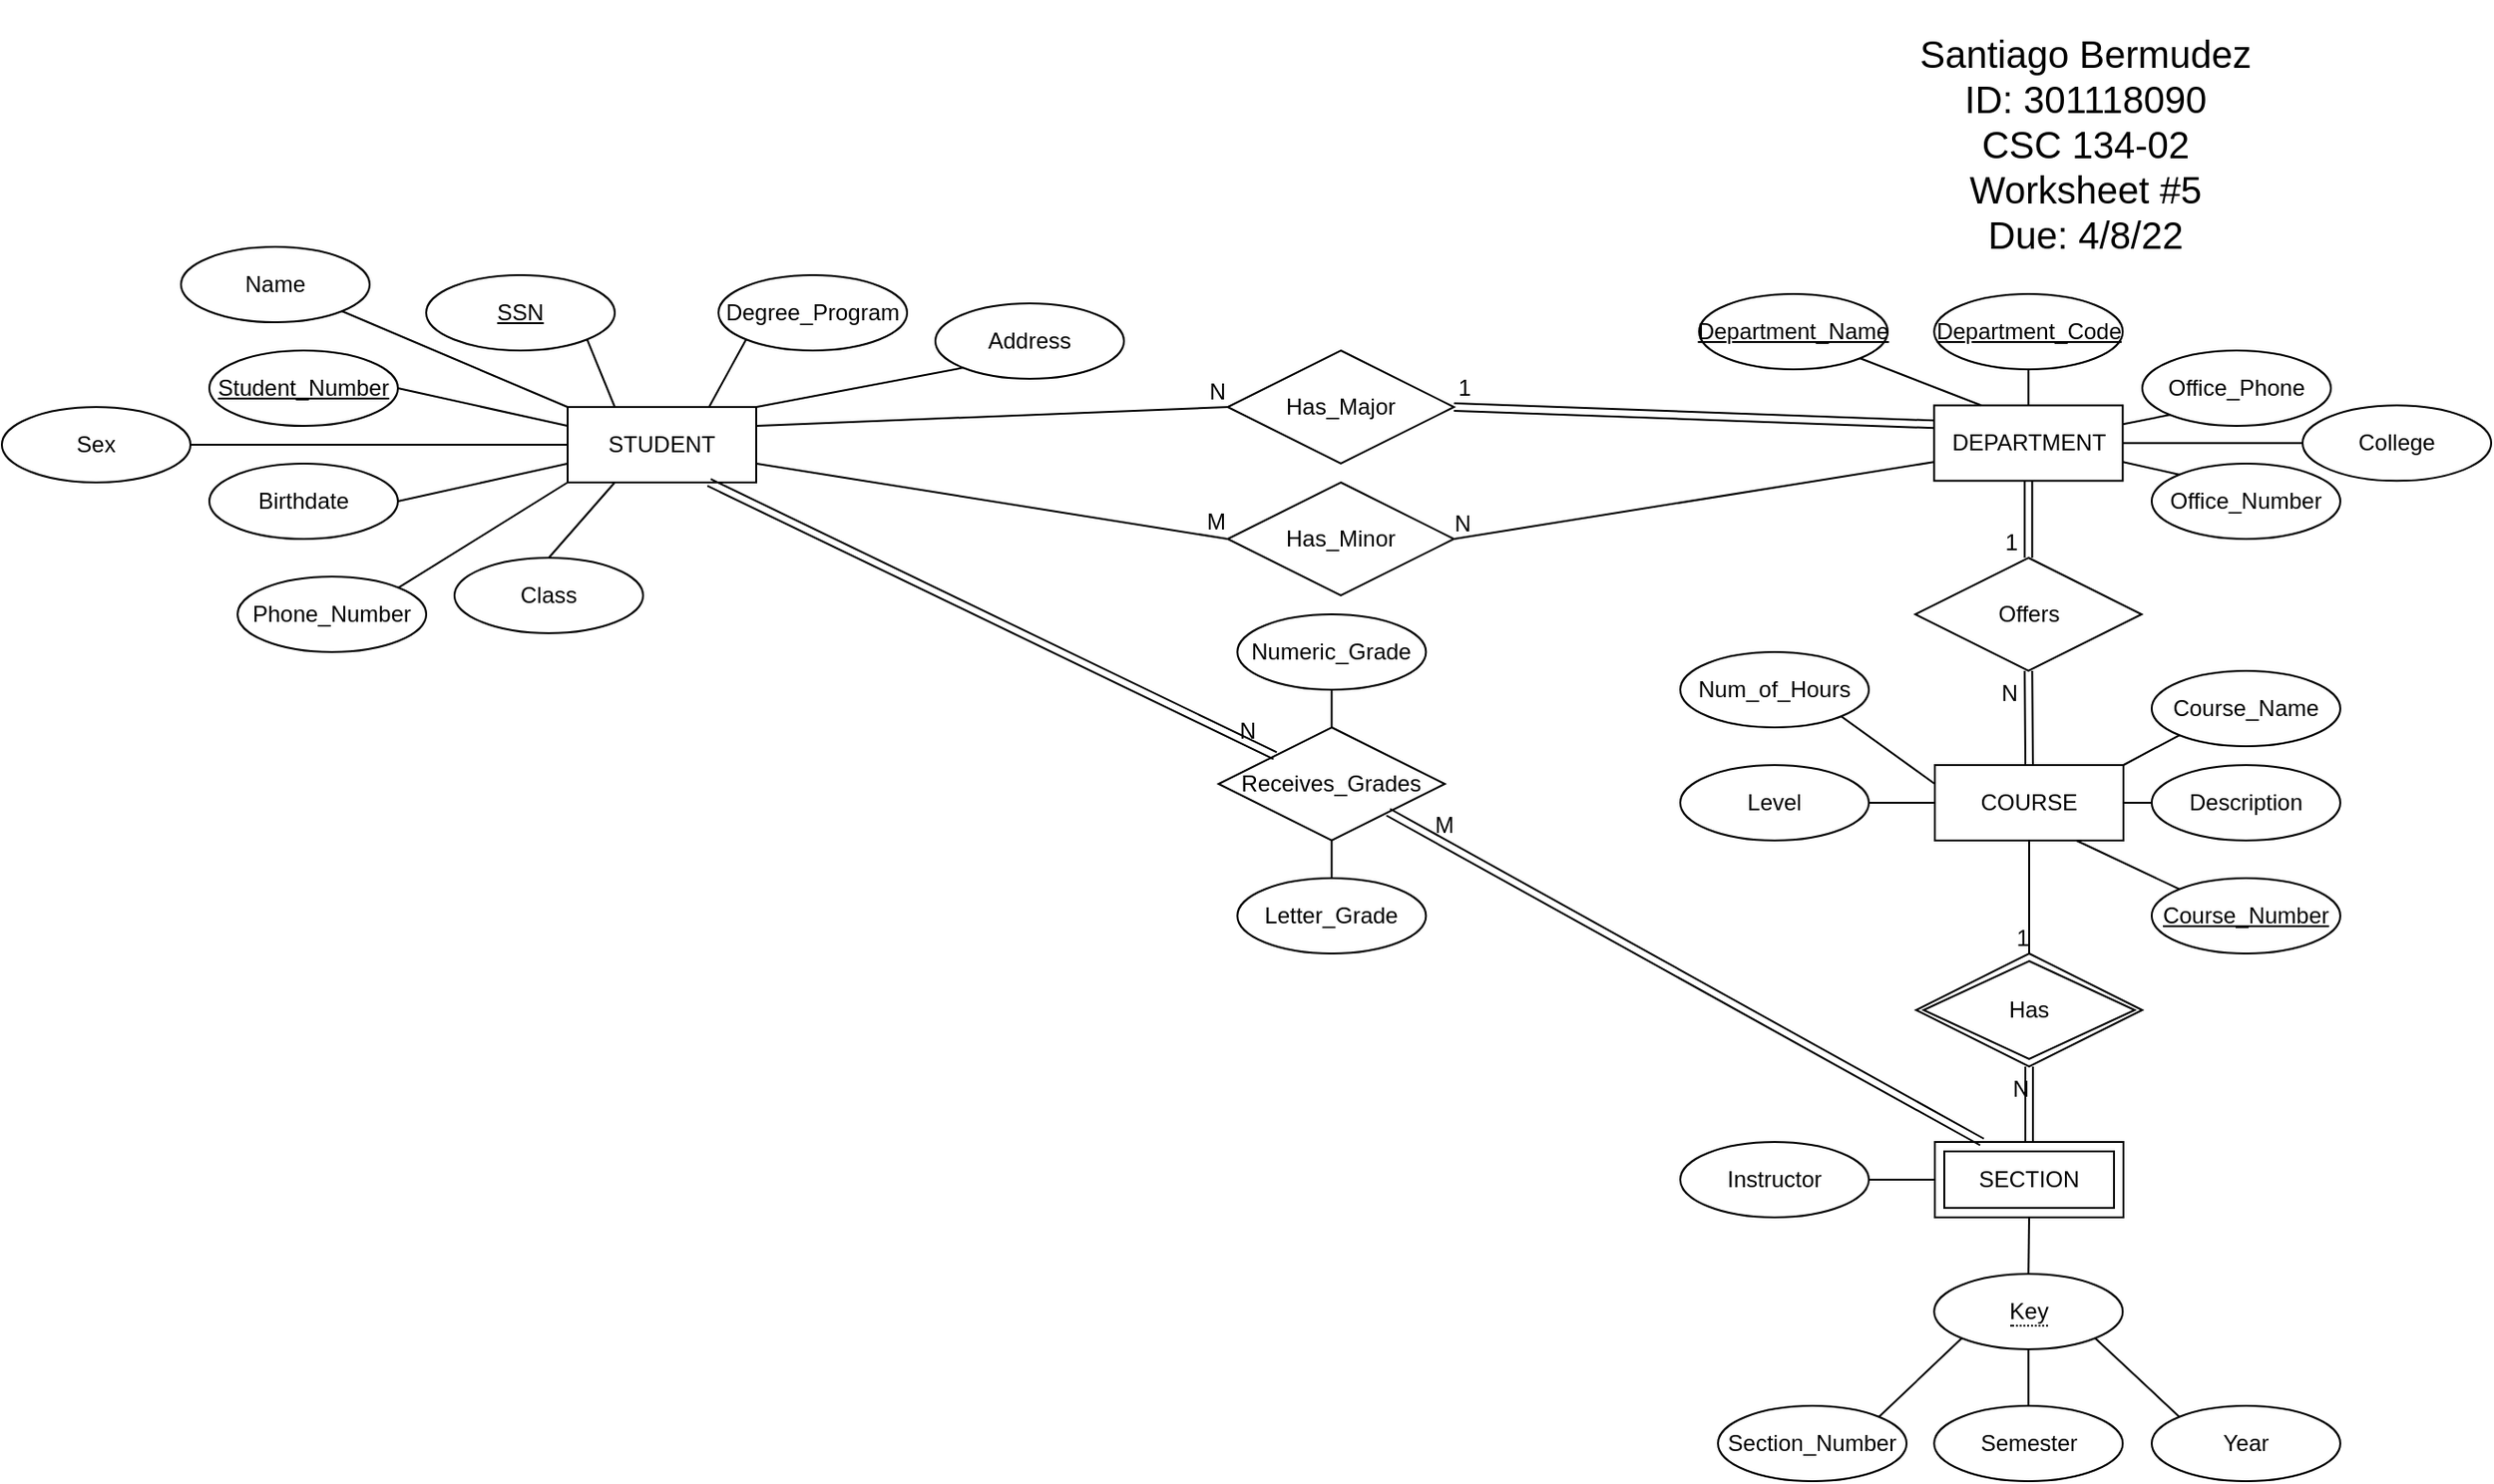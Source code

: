 <mxfile version="17.4.1" type="device"><diagram id="R2lEEEUBdFMjLlhIrx00" name="Page-1"><mxGraphModel dx="1240" dy="689" grid="1" gridSize="10" guides="1" tooltips="1" connect="1" arrows="1" fold="1" page="1" pageScale="1" pageWidth="850" pageHeight="1100" math="0" shadow="0" extFonts="Permanent Marker^https://fonts.googleapis.com/css?family=Permanent+Marker"><root><mxCell id="0"/><mxCell id="1" parent="0"/><mxCell id="Pw8z1B_NRSeYk_4w6fnm-44" style="edgeStyle=none;rounded=0;orthogonalLoop=1;jettySize=auto;html=1;exitX=0;exitY=1;exitDx=0;exitDy=0;entryX=1;entryY=0;entryDx=0;entryDy=0;endArrow=none;endFill=0;" parent="1" source="Pw8z1B_NRSeYk_4w6fnm-2" target="Pw8z1B_NRSeYk_4w6fnm-37" edge="1"><mxGeometry relative="1" as="geometry"/></mxCell><mxCell id="Pw8z1B_NRSeYk_4w6fnm-2" value="STUDENT" style="whiteSpace=wrap;html=1;align=center;" parent="1" vertex="1"><mxGeometry x="415" y="315" width="100" height="40" as="geometry"/></mxCell><mxCell id="Pw8z1B_NRSeYk_4w6fnm-55" style="edgeStyle=none;rounded=0;orthogonalLoop=1;jettySize=auto;html=1;exitX=1;exitY=1;exitDx=0;exitDy=0;entryX=0.25;entryY=0;entryDx=0;entryDy=0;endArrow=none;endFill=0;" parent="1" source="Pw8z1B_NRSeYk_4w6fnm-5" target="Pw8z1B_NRSeYk_4w6fnm-2" edge="1"><mxGeometry relative="1" as="geometry"/></mxCell><mxCell id="Pw8z1B_NRSeYk_4w6fnm-5" value="SSN" style="ellipse;whiteSpace=wrap;html=1;align=center;fontStyle=4;" parent="1" vertex="1"><mxGeometry x="340" y="245" width="100" height="40" as="geometry"/></mxCell><mxCell id="Pw8z1B_NRSeYk_4w6fnm-34" style="edgeStyle=none;rounded=0;orthogonalLoop=1;jettySize=auto;html=1;exitX=1;exitY=1;exitDx=0;exitDy=0;entryX=0;entryY=0;entryDx=0;entryDy=0;endArrow=none;endFill=0;" parent="1" source="Pw8z1B_NRSeYk_4w6fnm-6" target="Pw8z1B_NRSeYk_4w6fnm-2" edge="1"><mxGeometry relative="1" as="geometry"/></mxCell><mxCell id="Pw8z1B_NRSeYk_4w6fnm-6" value="Name" style="ellipse;whiteSpace=wrap;html=1;align=center;" parent="1" vertex="1"><mxGeometry x="210" y="230" width="100" height="40" as="geometry"/></mxCell><mxCell id="Pw8z1B_NRSeYk_4w6fnm-52" style="edgeStyle=none;rounded=0;orthogonalLoop=1;jettySize=auto;html=1;exitX=0;exitY=1;exitDx=0;exitDy=0;entryX=1;entryY=0;entryDx=0;entryDy=0;endArrow=none;endFill=0;" parent="1" source="Pw8z1B_NRSeYk_4w6fnm-16" target="Pw8z1B_NRSeYk_4w6fnm-2" edge="1"><mxGeometry relative="1" as="geometry"/></mxCell><mxCell id="Pw8z1B_NRSeYk_4w6fnm-16" value="Address" style="ellipse;whiteSpace=wrap;html=1;align=center;labelBackgroundColor=#ffffff;" parent="1" vertex="1"><mxGeometry x="610" y="260" width="100" height="40" as="geometry"/></mxCell><mxCell id="Pw8z1B_NRSeYk_4w6fnm-37" value="Phone_Number" style="ellipse;whiteSpace=wrap;html=1;align=center;labelBackgroundColor=#ffffff;" parent="1" vertex="1"><mxGeometry x="240" y="405" width="100" height="40" as="geometry"/></mxCell><mxCell id="Pw8z1B_NRSeYk_4w6fnm-59" style="edgeStyle=none;rounded=0;orthogonalLoop=1;jettySize=auto;html=1;exitX=1;exitY=0.5;exitDx=0;exitDy=0;entryX=0;entryY=0.25;entryDx=0;entryDy=0;endArrow=none;endFill=0;" parent="1" source="Pw8z1B_NRSeYk_4w6fnm-45" target="Pw8z1B_NRSeYk_4w6fnm-2" edge="1"><mxGeometry relative="1" as="geometry"/></mxCell><mxCell id="Pw8z1B_NRSeYk_4w6fnm-45" value="Student_Number" style="ellipse;whiteSpace=wrap;html=1;align=center;fontStyle=4;" parent="1" vertex="1"><mxGeometry x="225" y="285" width="100" height="40" as="geometry"/></mxCell><mxCell id="Pw8z1B_NRSeYk_4w6fnm-58" style="edgeStyle=none;rounded=0;orthogonalLoop=1;jettySize=auto;html=1;exitX=1;exitY=0.5;exitDx=0;exitDy=0;entryX=0;entryY=0.75;entryDx=0;entryDy=0;endArrow=none;endFill=0;" parent="1" source="Pw8z1B_NRSeYk_4w6fnm-47" target="Pw8z1B_NRSeYk_4w6fnm-2" edge="1"><mxGeometry relative="1" as="geometry"/></mxCell><mxCell id="Pw8z1B_NRSeYk_4w6fnm-47" value="Birthdate" style="ellipse;whiteSpace=wrap;html=1;align=center;" parent="1" vertex="1"><mxGeometry x="225" y="345" width="100" height="40" as="geometry"/></mxCell><mxCell id="Pw8z1B_NRSeYk_4w6fnm-57" style="edgeStyle=none;rounded=0;orthogonalLoop=1;jettySize=auto;html=1;exitX=1;exitY=0.5;exitDx=0;exitDy=0;entryX=0;entryY=0.5;entryDx=0;entryDy=0;endArrow=none;endFill=0;" parent="1" source="Pw8z1B_NRSeYk_4w6fnm-48" target="Pw8z1B_NRSeYk_4w6fnm-2" edge="1"><mxGeometry relative="1" as="geometry"/></mxCell><mxCell id="Pw8z1B_NRSeYk_4w6fnm-48" value="Sex" style="ellipse;whiteSpace=wrap;html=1;align=center;" parent="1" vertex="1"><mxGeometry x="115" y="315" width="100" height="40" as="geometry"/></mxCell><mxCell id="tVC_vwt4ehhEIPjyVIqM-13" style="edgeStyle=none;rounded=0;orthogonalLoop=1;jettySize=auto;html=1;exitX=0.5;exitY=0;exitDx=0;exitDy=0;entryX=0.25;entryY=1;entryDx=0;entryDy=0;endArrow=none;endFill=0;" edge="1" parent="1" source="Pw8z1B_NRSeYk_4w6fnm-49" target="Pw8z1B_NRSeYk_4w6fnm-2"><mxGeometry relative="1" as="geometry"/></mxCell><mxCell id="Pw8z1B_NRSeYk_4w6fnm-49" value="Class" style="ellipse;whiteSpace=wrap;html=1;align=center;" parent="1" vertex="1"><mxGeometry x="355" y="395" width="100" height="40" as="geometry"/></mxCell><mxCell id="Pw8z1B_NRSeYk_4w6fnm-54" style="edgeStyle=none;rounded=0;orthogonalLoop=1;jettySize=auto;html=1;exitX=0;exitY=1;exitDx=0;exitDy=0;entryX=0.75;entryY=0;entryDx=0;entryDy=0;endArrow=none;endFill=0;" parent="1" source="Pw8z1B_NRSeYk_4w6fnm-51" target="Pw8z1B_NRSeYk_4w6fnm-2" edge="1"><mxGeometry relative="1" as="geometry"/></mxCell><mxCell id="Pw8z1B_NRSeYk_4w6fnm-51" value="Degree_Program" style="ellipse;whiteSpace=wrap;html=1;align=center;" parent="1" vertex="1"><mxGeometry x="495" y="245" width="100" height="40" as="geometry"/></mxCell><mxCell id="e0I_Dxj4sLBH16t9iLK0-49" style="edgeStyle=none;rounded=0;orthogonalLoop=1;jettySize=auto;html=1;exitX=1;exitY=0.5;exitDx=0;exitDy=0;endArrow=none;endFill=0;" parent="1" source="Pw8z1B_NRSeYk_4w6fnm-63" target="Pw8z1B_NRSeYk_4w6fnm-68" edge="1"><mxGeometry relative="1" as="geometry"/></mxCell><mxCell id="Pw8z1B_NRSeYk_4w6fnm-63" value="DEPARTMENT" style="whiteSpace=wrap;html=1;align=center;" parent="1" vertex="1"><mxGeometry x="1139.64" y="314.14" width="100" height="40" as="geometry"/></mxCell><mxCell id="e0I_Dxj4sLBH16t9iLK0-50" style="edgeStyle=none;rounded=0;orthogonalLoop=1;jettySize=auto;html=1;exitX=0;exitY=0;exitDx=0;exitDy=0;entryX=1;entryY=0.75;entryDx=0;entryDy=0;endArrow=none;endFill=0;" parent="1" source="Pw8z1B_NRSeYk_4w6fnm-64" target="Pw8z1B_NRSeYk_4w6fnm-63" edge="1"><mxGeometry relative="1" as="geometry"/></mxCell><mxCell id="Pw8z1B_NRSeYk_4w6fnm-64" value="Office_Number" style="ellipse;whiteSpace=wrap;html=1;align=center;" parent="1" vertex="1"><mxGeometry x="1255" y="345" width="100" height="40" as="geometry"/></mxCell><mxCell id="tVC_vwt4ehhEIPjyVIqM-53" style="edgeStyle=none;rounded=0;orthogonalLoop=1;jettySize=auto;html=1;exitX=1;exitY=1;exitDx=0;exitDy=0;entryX=0.25;entryY=0;entryDx=0;entryDy=0;fontSize=20;endArrow=none;endFill=0;" edge="1" parent="1" source="Pw8z1B_NRSeYk_4w6fnm-65" target="Pw8z1B_NRSeYk_4w6fnm-63"><mxGeometry relative="1" as="geometry"/></mxCell><mxCell id="Pw8z1B_NRSeYk_4w6fnm-65" value="Department_Name" style="ellipse;whiteSpace=wrap;html=1;align=center;fontStyle=4;" parent="1" vertex="1"><mxGeometry x="1015" y="255" width="100" height="40" as="geometry"/></mxCell><mxCell id="e0I_Dxj4sLBH16t9iLK0-24" style="edgeStyle=none;rounded=0;orthogonalLoop=1;jettySize=auto;html=1;exitX=0.5;exitY=1;exitDx=0;exitDy=0;entryX=0.5;entryY=0;entryDx=0;entryDy=0;endArrow=none;endFill=0;" parent="1" target="Pw8z1B_NRSeYk_4w6fnm-63" edge="1"><mxGeometry relative="1" as="geometry"><mxPoint x="1189.64" y="289.14" as="sourcePoint"/></mxGeometry></mxCell><mxCell id="Pw8z1B_NRSeYk_4w6fnm-67" value="Department_Code" style="ellipse;whiteSpace=wrap;html=1;align=center;fontStyle=4;" parent="1" vertex="1"><mxGeometry x="1139.64" y="255" width="100" height="40" as="geometry"/></mxCell><mxCell id="Pw8z1B_NRSeYk_4w6fnm-68" value="College" style="ellipse;whiteSpace=wrap;html=1;align=center;" parent="1" vertex="1"><mxGeometry x="1335" y="314.14" width="100" height="40" as="geometry"/></mxCell><mxCell id="e0I_Dxj4sLBH16t9iLK0-23" style="edgeStyle=none;rounded=0;orthogonalLoop=1;jettySize=auto;html=1;exitX=0;exitY=1;exitDx=0;exitDy=0;entryX=1;entryY=0.25;entryDx=0;entryDy=0;endArrow=none;endFill=0;" parent="1" source="Pw8z1B_NRSeYk_4w6fnm-69" target="Pw8z1B_NRSeYk_4w6fnm-63" edge="1"><mxGeometry relative="1" as="geometry"/></mxCell><mxCell id="Pw8z1B_NRSeYk_4w6fnm-69" value="Office_Phone" style="ellipse;whiteSpace=wrap;html=1;align=center;" parent="1" vertex="1"><mxGeometry x="1250" y="285" width="100" height="40" as="geometry"/></mxCell><mxCell id="tVC_vwt4ehhEIPjyVIqM-21" style="edgeStyle=none;rounded=0;orthogonalLoop=1;jettySize=auto;html=1;exitX=0;exitY=0.5;exitDx=0;exitDy=0;entryX=1;entryY=0.5;entryDx=0;entryDy=0;endArrow=none;endFill=0;" edge="1" parent="1" source="Pw8z1B_NRSeYk_4w6fnm-70" target="Pw8z1B_NRSeYk_4w6fnm-75"><mxGeometry relative="1" as="geometry"/></mxCell><mxCell id="Pw8z1B_NRSeYk_4w6fnm-70" value="COURSE" style="whiteSpace=wrap;html=1;align=center;" parent="1" vertex="1"><mxGeometry x="1140" y="505" width="100" height="40" as="geometry"/></mxCell><mxCell id="e0I_Dxj4sLBH16t9iLK0-8" style="edgeStyle=none;rounded=0;orthogonalLoop=1;jettySize=auto;html=1;exitX=0;exitY=1;exitDx=0;exitDy=0;entryX=1;entryY=0;entryDx=0;entryDy=0;endArrow=none;endFill=0;" parent="1" source="Pw8z1B_NRSeYk_4w6fnm-71" target="Pw8z1B_NRSeYk_4w6fnm-70" edge="1"><mxGeometry relative="1" as="geometry"/></mxCell><mxCell id="Pw8z1B_NRSeYk_4w6fnm-71" value="Course_Name" style="ellipse;whiteSpace=wrap;html=1;align=center;" parent="1" vertex="1"><mxGeometry x="1255" y="455" width="100" height="40" as="geometry"/></mxCell><mxCell id="e0I_Dxj4sLBH16t9iLK0-9" style="edgeStyle=none;rounded=0;orthogonalLoop=1;jettySize=auto;html=1;exitX=0;exitY=0.5;exitDx=0;exitDy=0;entryX=1;entryY=0.5;entryDx=0;entryDy=0;endArrow=none;endFill=0;" parent="1" source="Pw8z1B_NRSeYk_4w6fnm-72" target="Pw8z1B_NRSeYk_4w6fnm-70" edge="1"><mxGeometry relative="1" as="geometry"/></mxCell><mxCell id="Pw8z1B_NRSeYk_4w6fnm-72" value="Description" style="ellipse;whiteSpace=wrap;html=1;align=center;" parent="1" vertex="1"><mxGeometry x="1255" y="505" width="100" height="40" as="geometry"/></mxCell><mxCell id="e0I_Dxj4sLBH16t9iLK0-12" style="edgeStyle=none;rounded=0;orthogonalLoop=1;jettySize=auto;html=1;exitX=0;exitY=0;exitDx=0;exitDy=0;entryX=0.75;entryY=1;entryDx=0;entryDy=0;endArrow=none;endFill=0;" parent="1" source="Pw8z1B_NRSeYk_4w6fnm-73" target="Pw8z1B_NRSeYk_4w6fnm-70" edge="1"><mxGeometry relative="1" as="geometry"/></mxCell><mxCell id="Pw8z1B_NRSeYk_4w6fnm-73" value="Course_Number" style="ellipse;whiteSpace=wrap;html=1;align=center;fontStyle=4;" parent="1" vertex="1"><mxGeometry x="1255" y="565" width="100" height="40" as="geometry"/></mxCell><mxCell id="tVC_vwt4ehhEIPjyVIqM-25" style="edgeStyle=none;rounded=0;orthogonalLoop=1;jettySize=auto;html=1;exitX=1;exitY=1;exitDx=0;exitDy=0;entryX=0;entryY=0.25;entryDx=0;entryDy=0;endArrow=none;endFill=0;" edge="1" parent="1" source="Pw8z1B_NRSeYk_4w6fnm-74" target="Pw8z1B_NRSeYk_4w6fnm-70"><mxGeometry relative="1" as="geometry"/></mxCell><mxCell id="Pw8z1B_NRSeYk_4w6fnm-74" value="Num_of_Hours" style="ellipse;whiteSpace=wrap;html=1;align=center;" parent="1" vertex="1"><mxGeometry x="1005" y="445" width="100" height="40" as="geometry"/></mxCell><mxCell id="Pw8z1B_NRSeYk_4w6fnm-75" value="Level" style="ellipse;whiteSpace=wrap;html=1;align=center;" parent="1" vertex="1"><mxGeometry x="1005" y="505" width="100" height="40" as="geometry"/></mxCell><mxCell id="Pw8z1B_NRSeYk_4w6fnm-78" value="Instructor" style="ellipse;whiteSpace=wrap;html=1;align=center;" parent="1" vertex="1"><mxGeometry x="1005" y="705" width="100" height="40" as="geometry"/></mxCell><mxCell id="Pw8z1B_NRSeYk_4w6fnm-80" value="Year" style="ellipse;whiteSpace=wrap;html=1;align=center;" parent="1" vertex="1"><mxGeometry x="1255" y="845" width="100" height="40" as="geometry"/></mxCell><mxCell id="tVC_vwt4ehhEIPjyVIqM-14" style="edgeStyle=none;rounded=0;orthogonalLoop=1;jettySize=auto;html=1;exitX=0;exitY=0.5;exitDx=0;exitDy=0;endArrow=none;endFill=0;entryX=1;entryY=0.5;entryDx=0;entryDy=0;" edge="1" parent="1" source="Pw8z1B_NRSeYk_4w6fnm-85" target="Pw8z1B_NRSeYk_4w6fnm-78"><mxGeometry relative="1" as="geometry"><mxPoint x="1045" y="724.842" as="targetPoint"/></mxGeometry></mxCell><mxCell id="tVC_vwt4ehhEIPjyVIqM-47" style="edgeStyle=none;rounded=0;orthogonalLoop=1;jettySize=auto;html=1;exitX=0.5;exitY=1;exitDx=0;exitDy=0;entryX=0.5;entryY=0;entryDx=0;entryDy=0;endArrow=none;endFill=0;" edge="1" parent="1" source="Pw8z1B_NRSeYk_4w6fnm-85" target="tVC_vwt4ehhEIPjyVIqM-38"><mxGeometry relative="1" as="geometry"/></mxCell><mxCell id="Pw8z1B_NRSeYk_4w6fnm-85" value="SECTION" style="shape=ext;margin=3;double=1;whiteSpace=wrap;html=1;align=center;" parent="1" vertex="1"><mxGeometry x="1140" y="705" width="100" height="40" as="geometry"/></mxCell><mxCell id="Pw8z1B_NRSeYk_4w6fnm-86" value="Has" style="shape=rhombus;double=1;perimeter=rhombusPerimeter;whiteSpace=wrap;html=1;align=center;" parent="1" vertex="1"><mxGeometry x="1130" y="605" width="120" height="60" as="geometry"/></mxCell><mxCell id="e0I_Dxj4sLBH16t9iLK0-20" value="" style="endArrow=none;html=1;rounded=0;exitX=0.5;exitY=1;exitDx=0;exitDy=0;entryX=0.5;entryY=0;entryDx=0;entryDy=0;" parent="1" source="Pw8z1B_NRSeYk_4w6fnm-70" target="Pw8z1B_NRSeYk_4w6fnm-86" edge="1"><mxGeometry relative="1" as="geometry"><mxPoint x="1145" y="585" as="sourcePoint"/><mxPoint x="1305" y="585" as="targetPoint"/></mxGeometry></mxCell><mxCell id="e0I_Dxj4sLBH16t9iLK0-21" value="1" style="resizable=0;html=1;align=right;verticalAlign=bottom;" parent="e0I_Dxj4sLBH16t9iLK0-20" connectable="0" vertex="1"><mxGeometry x="1" relative="1" as="geometry"/></mxCell><mxCell id="tVC_vwt4ehhEIPjyVIqM-27" style="edgeStyle=none;rounded=0;orthogonalLoop=1;jettySize=auto;html=1;exitX=0.5;exitY=1;exitDx=0;exitDy=0;entryX=0.5;entryY=0;entryDx=0;entryDy=0;endArrow=none;endFill=0;" edge="1" parent="1" source="e0I_Dxj4sLBH16t9iLK0-28" target="e0I_Dxj4sLBH16t9iLK0-29"><mxGeometry relative="1" as="geometry"/></mxCell><mxCell id="e0I_Dxj4sLBH16t9iLK0-28" value="Receives_Grades" style="shape=rhombus;perimeter=rhombusPerimeter;whiteSpace=wrap;html=1;align=center;" parent="1" vertex="1"><mxGeometry x="760.16" y="485" width="120" height="60" as="geometry"/></mxCell><mxCell id="e0I_Dxj4sLBH16t9iLK0-29" value="Letter_Grade" style="ellipse;whiteSpace=wrap;html=1;align=center;" parent="1" vertex="1"><mxGeometry x="770.16" y="565" width="100" height="40" as="geometry"/></mxCell><mxCell id="tVC_vwt4ehhEIPjyVIqM-26" style="edgeStyle=none;rounded=0;orthogonalLoop=1;jettySize=auto;html=1;exitX=0.5;exitY=1;exitDx=0;exitDy=0;entryX=0.5;entryY=0;entryDx=0;entryDy=0;endArrow=none;endFill=0;" edge="1" parent="1" source="e0I_Dxj4sLBH16t9iLK0-30" target="e0I_Dxj4sLBH16t9iLK0-28"><mxGeometry relative="1" as="geometry"/></mxCell><mxCell id="e0I_Dxj4sLBH16t9iLK0-30" value="Numeric_Grade" style="ellipse;whiteSpace=wrap;html=1;align=center;" parent="1" vertex="1"><mxGeometry x="770.16" y="425" width="100" height="40" as="geometry"/></mxCell><mxCell id="e0I_Dxj4sLBH16t9iLK0-32" value="Has_Major" style="shape=rhombus;perimeter=rhombusPerimeter;whiteSpace=wrap;html=1;align=center;" parent="1" vertex="1"><mxGeometry x="765" y="285" width="120" height="60" as="geometry"/></mxCell><mxCell id="e0I_Dxj4sLBH16t9iLK0-44" value="" style="shape=link;html=1;rounded=0;endArrow=none;endFill=0;exitX=0;exitY=0.25;exitDx=0;exitDy=0;entryX=1;entryY=0.5;entryDx=0;entryDy=0;" parent="1" source="Pw8z1B_NRSeYk_4w6fnm-63" target="e0I_Dxj4sLBH16t9iLK0-32" edge="1"><mxGeometry relative="1" as="geometry"><mxPoint x="885" y="375" as="sourcePoint"/><mxPoint x="1075" y="425" as="targetPoint"/></mxGeometry></mxCell><mxCell id="e0I_Dxj4sLBH16t9iLK0-45" value="1" style="resizable=0;html=1;align=right;verticalAlign=bottom;" parent="e0I_Dxj4sLBH16t9iLK0-44" connectable="0" vertex="1"><mxGeometry x="1" relative="1" as="geometry"><mxPoint x="10" y="-1" as="offset"/></mxGeometry></mxCell><mxCell id="tVC_vwt4ehhEIPjyVIqM-11" value="" style="shape=link;html=1;rounded=0;endArrow=none;endFill=0;entryX=0.5;entryY=1;entryDx=0;entryDy=0;exitX=0.5;exitY=0;exitDx=0;exitDy=0;" edge="1" parent="1" source="Pw8z1B_NRSeYk_4w6fnm-85" target="Pw8z1B_NRSeYk_4w6fnm-86"><mxGeometry relative="1" as="geometry"><mxPoint x="835" y="725" as="sourcePoint"/><mxPoint x="995" y="725" as="targetPoint"/></mxGeometry></mxCell><mxCell id="tVC_vwt4ehhEIPjyVIqM-12" value="N" style="resizable=0;html=1;align=right;verticalAlign=bottom;" connectable="0" vertex="1" parent="tVC_vwt4ehhEIPjyVIqM-11"><mxGeometry x="1" relative="1" as="geometry"><mxPoint y="20" as="offset"/></mxGeometry></mxCell><mxCell id="tVC_vwt4ehhEIPjyVIqM-15" value="" style="endArrow=none;html=1;rounded=0;exitX=1;exitY=0.25;exitDx=0;exitDy=0;entryX=0;entryY=0.5;entryDx=0;entryDy=0;" edge="1" parent="1" source="Pw8z1B_NRSeYk_4w6fnm-2" target="e0I_Dxj4sLBH16t9iLK0-32"><mxGeometry relative="1" as="geometry"><mxPoint x="505" y="395" as="sourcePoint"/><mxPoint x="665" y="395" as="targetPoint"/></mxGeometry></mxCell><mxCell id="tVC_vwt4ehhEIPjyVIqM-16" value="N" style="resizable=0;html=1;align=right;verticalAlign=bottom;" connectable="0" vertex="1" parent="tVC_vwt4ehhEIPjyVIqM-15"><mxGeometry x="1" relative="1" as="geometry"/></mxCell><mxCell id="tVC_vwt4ehhEIPjyVIqM-19" value="" style="shape=link;html=1;rounded=0;endArrow=none;endFill=0;entryX=1;entryY=1;entryDx=0;entryDy=0;exitX=0.25;exitY=0;exitDx=0;exitDy=0;" edge="1" parent="1" source="Pw8z1B_NRSeYk_4w6fnm-85" target="e0I_Dxj4sLBH16t9iLK0-28"><mxGeometry relative="1" as="geometry"><mxPoint x="785" y="645" as="sourcePoint"/><mxPoint x="945" y="645" as="targetPoint"/></mxGeometry></mxCell><mxCell id="tVC_vwt4ehhEIPjyVIqM-20" value="M" style="resizable=0;html=1;align=right;verticalAlign=bottom;" connectable="0" vertex="1" parent="tVC_vwt4ehhEIPjyVIqM-19"><mxGeometry x="1" relative="1" as="geometry"><mxPoint x="35" y="15" as="offset"/></mxGeometry></mxCell><mxCell id="tVC_vwt4ehhEIPjyVIqM-22" value="" style="shape=link;html=1;rounded=0;endArrow=none;endFill=0;exitX=0.75;exitY=1;exitDx=0;exitDy=0;entryX=0;entryY=0;entryDx=0;entryDy=0;" edge="1" parent="1" source="Pw8z1B_NRSeYk_4w6fnm-2" target="e0I_Dxj4sLBH16t9iLK0-28"><mxGeometry relative="1" as="geometry"><mxPoint x="555" y="455" as="sourcePoint"/><mxPoint x="715" y="455" as="targetPoint"/></mxGeometry></mxCell><mxCell id="tVC_vwt4ehhEIPjyVIqM-23" value="N" style="resizable=0;html=1;align=right;verticalAlign=bottom;" connectable="0" vertex="1" parent="tVC_vwt4ehhEIPjyVIqM-22"><mxGeometry x="1" relative="1" as="geometry"><mxPoint x="-10" y="-5" as="offset"/></mxGeometry></mxCell><mxCell id="tVC_vwt4ehhEIPjyVIqM-28" value="Offers" style="shape=rhombus;perimeter=rhombusPerimeter;whiteSpace=wrap;html=1;align=center;" vertex="1" parent="1"><mxGeometry x="1129.64" y="395" width="120" height="60" as="geometry"/></mxCell><mxCell id="tVC_vwt4ehhEIPjyVIqM-29" value="" style="shape=link;html=1;rounded=0;endArrow=none;endFill=0;entryX=0.5;entryY=1;entryDx=0;entryDy=0;exitX=0.5;exitY=0;exitDx=0;exitDy=0;" edge="1" parent="1" source="Pw8z1B_NRSeYk_4w6fnm-70" target="tVC_vwt4ehhEIPjyVIqM-28"><mxGeometry relative="1" as="geometry"><mxPoint x="845" y="655" as="sourcePoint"/><mxPoint x="1005" y="655" as="targetPoint"/></mxGeometry></mxCell><mxCell id="tVC_vwt4ehhEIPjyVIqM-30" value="N" style="resizable=0;html=1;align=right;verticalAlign=bottom;" connectable="0" vertex="1" parent="tVC_vwt4ehhEIPjyVIqM-29"><mxGeometry x="1" relative="1" as="geometry"><mxPoint x="-5" y="20" as="offset"/></mxGeometry></mxCell><mxCell id="tVC_vwt4ehhEIPjyVIqM-33" value="" style="shape=link;html=1;rounded=0;endArrow=none;endFill=0;entryX=0.5;entryY=1;entryDx=0;entryDy=0;exitX=0.5;exitY=0;exitDx=0;exitDy=0;" edge="1" parent="1" source="tVC_vwt4ehhEIPjyVIqM-28" target="Pw8z1B_NRSeYk_4w6fnm-63"><mxGeometry relative="1" as="geometry"><mxPoint x="965" y="385" as="sourcePoint"/><mxPoint x="1125" y="385" as="targetPoint"/></mxGeometry></mxCell><mxCell id="tVC_vwt4ehhEIPjyVIqM-34" value="1" style="resizable=0;html=1;align=right;verticalAlign=bottom;" connectable="0" vertex="1" parent="tVC_vwt4ehhEIPjyVIqM-33"><mxGeometry x="1" relative="1" as="geometry"><mxPoint x="-5" y="41" as="offset"/></mxGeometry></mxCell><mxCell id="tVC_vwt4ehhEIPjyVIqM-48" style="edgeStyle=none;rounded=0;orthogonalLoop=1;jettySize=auto;html=1;exitX=0.5;exitY=1;exitDx=0;exitDy=0;entryX=0.5;entryY=0;entryDx=0;entryDy=0;endArrow=none;endFill=0;" edge="1" parent="1" source="tVC_vwt4ehhEIPjyVIqM-38" target="tVC_vwt4ehhEIPjyVIqM-45"><mxGeometry relative="1" as="geometry"/></mxCell><mxCell id="tVC_vwt4ehhEIPjyVIqM-49" style="edgeStyle=none;rounded=0;orthogonalLoop=1;jettySize=auto;html=1;exitX=1;exitY=1;exitDx=0;exitDy=0;entryX=0;entryY=0;entryDx=0;entryDy=0;endArrow=none;endFill=0;" edge="1" parent="1" source="tVC_vwt4ehhEIPjyVIqM-38" target="Pw8z1B_NRSeYk_4w6fnm-80"><mxGeometry relative="1" as="geometry"/></mxCell><mxCell id="tVC_vwt4ehhEIPjyVIqM-51" style="edgeStyle=none;rounded=0;orthogonalLoop=1;jettySize=auto;html=1;exitX=0;exitY=1;exitDx=0;exitDy=0;entryX=1;entryY=0;entryDx=0;entryDy=0;endArrow=none;endFill=0;" edge="1" parent="1" source="tVC_vwt4ehhEIPjyVIqM-38" target="tVC_vwt4ehhEIPjyVIqM-50"><mxGeometry relative="1" as="geometry"/></mxCell><mxCell id="tVC_vwt4ehhEIPjyVIqM-38" value="&lt;span style=&quot;border-bottom: 1px dotted&quot;&gt;Key&lt;/span&gt;" style="ellipse;whiteSpace=wrap;html=1;align=center;" vertex="1" parent="1"><mxGeometry x="1139.64" y="775" width="100" height="40" as="geometry"/></mxCell><mxCell id="tVC_vwt4ehhEIPjyVIqM-39" value="Has_Minor" style="shape=rhombus;perimeter=rhombusPerimeter;whiteSpace=wrap;html=1;align=center;" vertex="1" parent="1"><mxGeometry x="765" y="355" width="120" height="60" as="geometry"/></mxCell><mxCell id="tVC_vwt4ehhEIPjyVIqM-40" value="" style="endArrow=none;html=1;rounded=0;entryX=1;entryY=0.5;entryDx=0;entryDy=0;exitX=0;exitY=0.75;exitDx=0;exitDy=0;" edge="1" parent="1" source="Pw8z1B_NRSeYk_4w6fnm-63" target="tVC_vwt4ehhEIPjyVIqM-39"><mxGeometry relative="1" as="geometry"><mxPoint x="925" y="385" as="sourcePoint"/><mxPoint x="1085" y="385" as="targetPoint"/></mxGeometry></mxCell><mxCell id="tVC_vwt4ehhEIPjyVIqM-41" value="N" style="resizable=0;html=1;align=right;verticalAlign=bottom;" connectable="0" vertex="1" parent="tVC_vwt4ehhEIPjyVIqM-40"><mxGeometry x="1" relative="1" as="geometry"><mxPoint x="10" as="offset"/></mxGeometry></mxCell><mxCell id="tVC_vwt4ehhEIPjyVIqM-42" value="" style="endArrow=none;html=1;rounded=0;exitX=1;exitY=0.75;exitDx=0;exitDy=0;entryX=0;entryY=0.5;entryDx=0;entryDy=0;" edge="1" parent="1" source="Pw8z1B_NRSeYk_4w6fnm-2" target="tVC_vwt4ehhEIPjyVIqM-39"><mxGeometry relative="1" as="geometry"><mxPoint x="555" y="355" as="sourcePoint"/><mxPoint x="715" y="355" as="targetPoint"/></mxGeometry></mxCell><mxCell id="tVC_vwt4ehhEIPjyVIqM-43" value="M" style="resizable=0;html=1;align=right;verticalAlign=bottom;" connectable="0" vertex="1" parent="tVC_vwt4ehhEIPjyVIqM-42"><mxGeometry x="1" relative="1" as="geometry"/></mxCell><mxCell id="tVC_vwt4ehhEIPjyVIqM-45" value="Semester" style="ellipse;whiteSpace=wrap;html=1;align=center;" vertex="1" parent="1"><mxGeometry x="1139.64" y="845" width="100" height="40" as="geometry"/></mxCell><mxCell id="tVC_vwt4ehhEIPjyVIqM-50" value="Section_Number" style="ellipse;whiteSpace=wrap;html=1;align=center;" vertex="1" parent="1"><mxGeometry x="1025" y="845" width="100" height="40" as="geometry"/></mxCell><mxCell id="tVC_vwt4ehhEIPjyVIqM-52" value="&lt;font style=&quot;font-size: 20px&quot;&gt;Santiago Bermudez&lt;br&gt;ID: 301118090&lt;br&gt;CSC 134-02&lt;br&gt;Worksheet #5&lt;br&gt;Due: 4/8/22&lt;br&gt;&lt;/font&gt;" style="text;html=1;strokeColor=none;fillColor=none;align=center;verticalAlign=middle;whiteSpace=wrap;rounded=0;" vertex="1" parent="1"><mxGeometry x="1090" y="99" width="260" height="151" as="geometry"/></mxCell></root></mxGraphModel></diagram></mxfile>